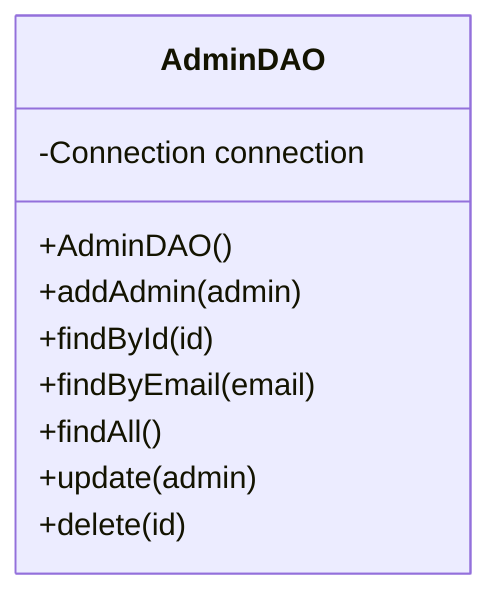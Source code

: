 classDiagram
    class AdminDAO {
        -Connection connection

        +AdminDAO()
        +addAdmin(admin)
        +findById(id)
        +findByEmail(email)
        +findAll()
        +update(admin)
        +delete(id)
    }